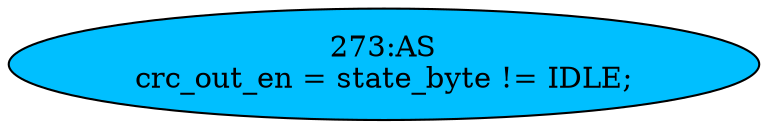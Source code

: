 strict digraph "" {
	node [label="\N"];
	"273:AS"	 [ast="<pyverilog.vparser.ast.Assign object at 0x7fcd1837b990>",
		def_var="['crc_out_en']",
		fillcolor=deepskyblue,
		label="273:AS
crc_out_en = state_byte != IDLE;",
		statements="[]",
		style=filled,
		typ=Assign,
		use_var="['state_byte', 'IDLE']"];
}
